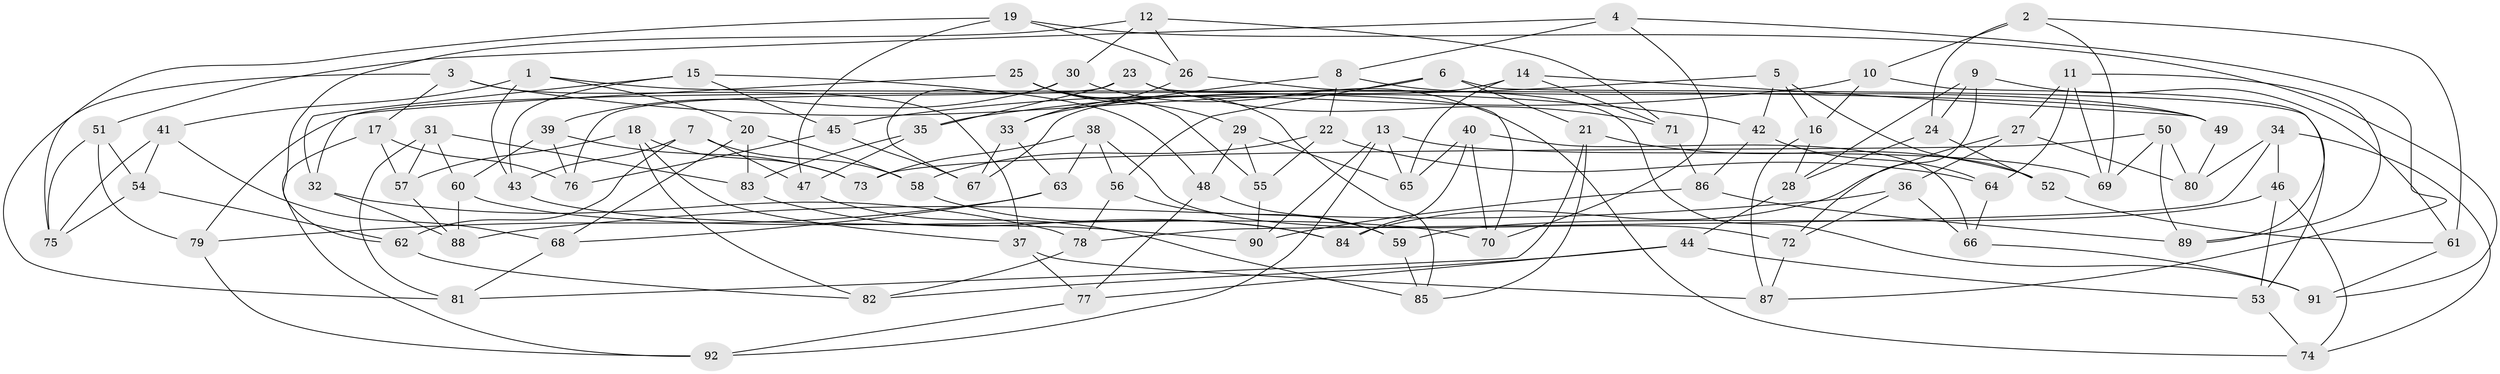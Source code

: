 // coarse degree distribution, {7: 0.03125, 4: 0.671875, 8: 0.03125, 3: 0.0625, 12: 0.015625, 5: 0.046875, 6: 0.125, 9: 0.015625}
// Generated by graph-tools (version 1.1) at 2025/20/03/04/25 18:20:44]
// undirected, 92 vertices, 184 edges
graph export_dot {
graph [start="1"]
  node [color=gray90,style=filled];
  1;
  2;
  3;
  4;
  5;
  6;
  7;
  8;
  9;
  10;
  11;
  12;
  13;
  14;
  15;
  16;
  17;
  18;
  19;
  20;
  21;
  22;
  23;
  24;
  25;
  26;
  27;
  28;
  29;
  30;
  31;
  32;
  33;
  34;
  35;
  36;
  37;
  38;
  39;
  40;
  41;
  42;
  43;
  44;
  45;
  46;
  47;
  48;
  49;
  50;
  51;
  52;
  53;
  54;
  55;
  56;
  57;
  58;
  59;
  60;
  61;
  62;
  63;
  64;
  65;
  66;
  67;
  68;
  69;
  70;
  71;
  72;
  73;
  74;
  75;
  76;
  77;
  78;
  79;
  80;
  81;
  82;
  83;
  84;
  85;
  86;
  87;
  88;
  89;
  90;
  91;
  92;
  1 -- 20;
  1 -- 49;
  1 -- 43;
  1 -- 41;
  2 -- 24;
  2 -- 10;
  2 -- 69;
  2 -- 61;
  3 -- 17;
  3 -- 37;
  3 -- 42;
  3 -- 81;
  4 -- 8;
  4 -- 51;
  4 -- 87;
  4 -- 70;
  5 -- 42;
  5 -- 52;
  5 -- 16;
  5 -- 35;
  6 -- 79;
  6 -- 21;
  6 -- 56;
  6 -- 53;
  7 -- 47;
  7 -- 58;
  7 -- 62;
  7 -- 43;
  8 -- 33;
  8 -- 22;
  8 -- 49;
  9 -- 28;
  9 -- 24;
  9 -- 72;
  9 -- 61;
  10 -- 16;
  10 -- 89;
  10 -- 45;
  11 -- 27;
  11 -- 64;
  11 -- 89;
  11 -- 69;
  12 -- 26;
  12 -- 30;
  12 -- 71;
  12 -- 62;
  13 -- 69;
  13 -- 90;
  13 -- 65;
  13 -- 92;
  14 -- 65;
  14 -- 67;
  14 -- 49;
  14 -- 71;
  15 -- 45;
  15 -- 48;
  15 -- 43;
  15 -- 32;
  16 -- 87;
  16 -- 28;
  17 -- 76;
  17 -- 92;
  17 -- 57;
  18 -- 82;
  18 -- 37;
  18 -- 57;
  18 -- 73;
  19 -- 26;
  19 -- 47;
  19 -- 75;
  19 -- 91;
  20 -- 68;
  20 -- 58;
  20 -- 83;
  21 -- 52;
  21 -- 85;
  21 -- 81;
  22 -- 55;
  22 -- 64;
  22 -- 58;
  23 -- 71;
  23 -- 35;
  23 -- 70;
  23 -- 76;
  24 -- 52;
  24 -- 28;
  25 -- 55;
  25 -- 29;
  25 -- 85;
  25 -- 32;
  26 -- 33;
  26 -- 91;
  27 -- 80;
  27 -- 36;
  27 -- 84;
  28 -- 44;
  29 -- 55;
  29 -- 65;
  29 -- 48;
  30 -- 67;
  30 -- 74;
  30 -- 39;
  31 -- 81;
  31 -- 83;
  31 -- 60;
  31 -- 57;
  32 -- 78;
  32 -- 88;
  33 -- 63;
  33 -- 67;
  34 -- 80;
  34 -- 78;
  34 -- 74;
  34 -- 46;
  35 -- 83;
  35 -- 47;
  36 -- 88;
  36 -- 66;
  36 -- 72;
  37 -- 77;
  37 -- 87;
  38 -- 56;
  38 -- 63;
  38 -- 73;
  38 -- 72;
  39 -- 73;
  39 -- 60;
  39 -- 76;
  40 -- 66;
  40 -- 65;
  40 -- 70;
  40 -- 84;
  41 -- 54;
  41 -- 75;
  41 -- 68;
  42 -- 86;
  42 -- 64;
  43 -- 90;
  44 -- 53;
  44 -- 82;
  44 -- 77;
  45 -- 76;
  45 -- 67;
  46 -- 59;
  46 -- 53;
  46 -- 74;
  47 -- 85;
  48 -- 77;
  48 -- 59;
  49 -- 80;
  50 -- 69;
  50 -- 80;
  50 -- 89;
  50 -- 73;
  51 -- 79;
  51 -- 75;
  51 -- 54;
  52 -- 61;
  53 -- 74;
  54 -- 62;
  54 -- 75;
  55 -- 90;
  56 -- 59;
  56 -- 78;
  57 -- 88;
  58 -- 84;
  59 -- 85;
  60 -- 88;
  60 -- 70;
  61 -- 91;
  62 -- 82;
  63 -- 79;
  63 -- 68;
  64 -- 66;
  66 -- 91;
  68 -- 81;
  71 -- 86;
  72 -- 87;
  77 -- 92;
  78 -- 82;
  79 -- 92;
  83 -- 84;
  86 -- 89;
  86 -- 90;
}
